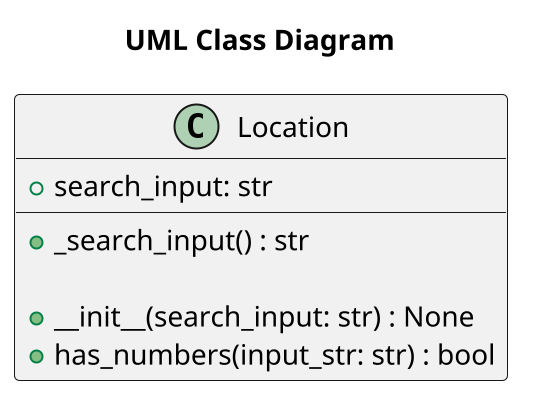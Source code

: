 @startuml
scale 2
title "UML Class Diagram"
class Location {
    +_search_input() : str

    +__init__(search_input: str) : None
    +search_input: str
    +has_numbers(input_str: str) : bool
}
@enduml
